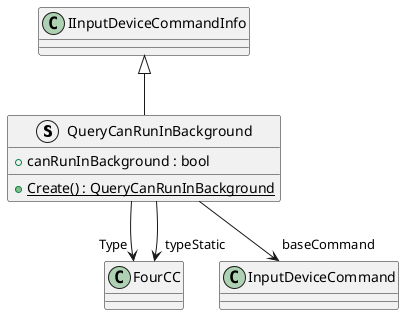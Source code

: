 @startuml
struct QueryCanRunInBackground {
    + canRunInBackground : bool
    + {static} Create() : QueryCanRunInBackground
}
IInputDeviceCommandInfo <|-- QueryCanRunInBackground
QueryCanRunInBackground --> "Type" FourCC
QueryCanRunInBackground --> "baseCommand" InputDeviceCommand
QueryCanRunInBackground --> "typeStatic" FourCC
@enduml
